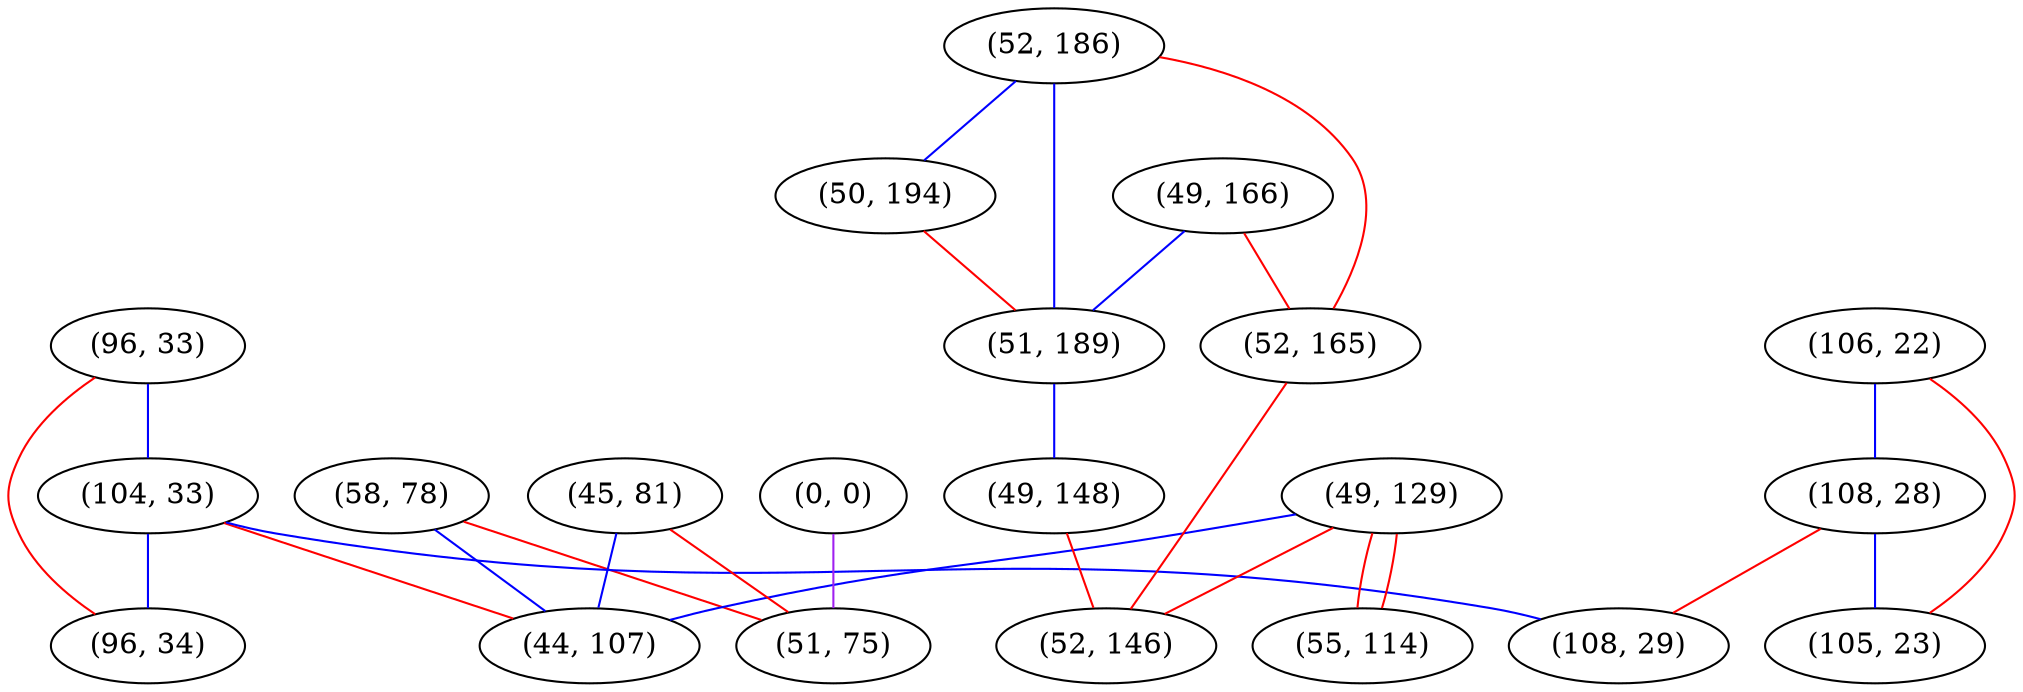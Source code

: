 graph "" {
"(96, 33)";
"(52, 186)";
"(58, 78)";
"(49, 166)";
"(50, 194)";
"(104, 33)";
"(51, 189)";
"(106, 22)";
"(49, 129)";
"(49, 148)";
"(96, 34)";
"(45, 81)";
"(0, 0)";
"(108, 28)";
"(44, 107)";
"(108, 29)";
"(52, 165)";
"(52, 146)";
"(105, 23)";
"(51, 75)";
"(55, 114)";
"(96, 33)" -- "(104, 33)"  [color=blue, key=0, weight=3];
"(96, 33)" -- "(96, 34)"  [color=red, key=0, weight=1];
"(52, 186)" -- "(52, 165)"  [color=red, key=0, weight=1];
"(52, 186)" -- "(50, 194)"  [color=blue, key=0, weight=3];
"(52, 186)" -- "(51, 189)"  [color=blue, key=0, weight=3];
"(58, 78)" -- "(51, 75)"  [color=red, key=0, weight=1];
"(58, 78)" -- "(44, 107)"  [color=blue, key=0, weight=3];
"(49, 166)" -- "(52, 165)"  [color=red, key=0, weight=1];
"(49, 166)" -- "(51, 189)"  [color=blue, key=0, weight=3];
"(50, 194)" -- "(51, 189)"  [color=red, key=0, weight=1];
"(104, 33)" -- "(108, 29)"  [color=blue, key=0, weight=3];
"(104, 33)" -- "(96, 34)"  [color=blue, key=0, weight=3];
"(104, 33)" -- "(44, 107)"  [color=red, key=0, weight=1];
"(51, 189)" -- "(49, 148)"  [color=blue, key=0, weight=3];
"(106, 22)" -- "(108, 28)"  [color=blue, key=0, weight=3];
"(106, 22)" -- "(105, 23)"  [color=red, key=0, weight=1];
"(49, 129)" -- "(52, 146)"  [color=red, key=0, weight=1];
"(49, 129)" -- "(44, 107)"  [color=blue, key=0, weight=3];
"(49, 129)" -- "(55, 114)"  [color=red, key=0, weight=1];
"(49, 129)" -- "(55, 114)"  [color=red, key=1, weight=1];
"(49, 148)" -- "(52, 146)"  [color=red, key=0, weight=1];
"(45, 81)" -- "(51, 75)"  [color=red, key=0, weight=1];
"(45, 81)" -- "(44, 107)"  [color=blue, key=0, weight=3];
"(0, 0)" -- "(51, 75)"  [color=purple, key=0, weight=4];
"(108, 28)" -- "(108, 29)"  [color=red, key=0, weight=1];
"(108, 28)" -- "(105, 23)"  [color=blue, key=0, weight=3];
"(52, 165)" -- "(52, 146)"  [color=red, key=0, weight=1];
}
